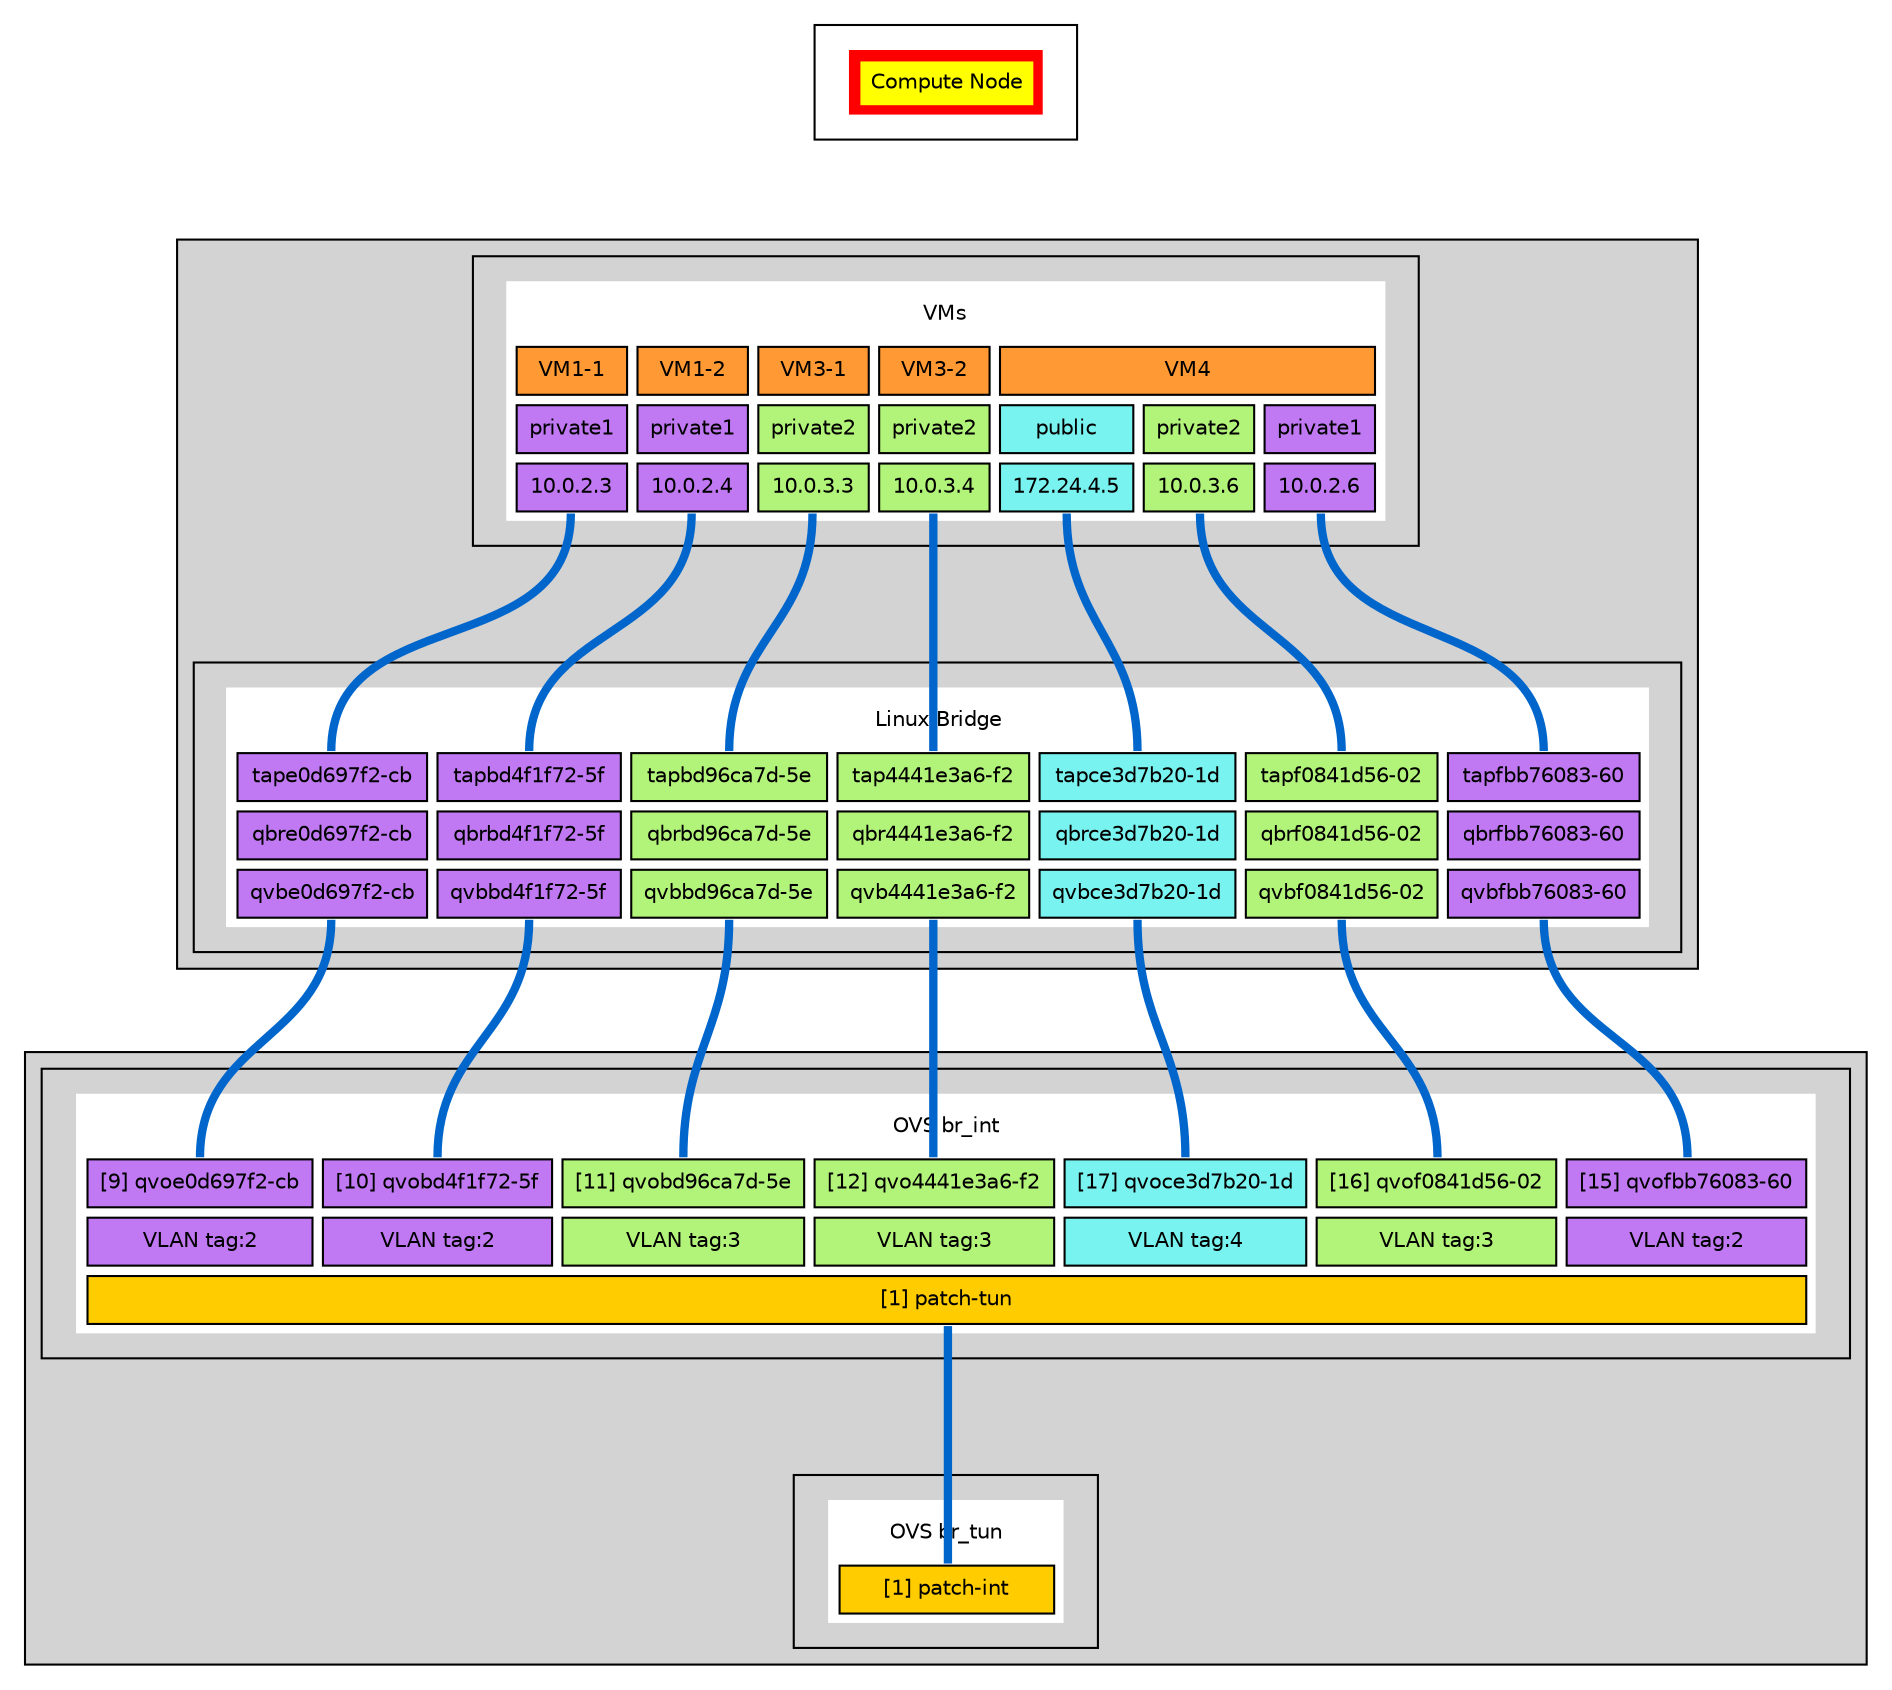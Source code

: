 digraph DON_compute {
graph [fontsize=10 fontname="Helvetica"];
node [fontsize=10 fontname="Helvetica"];
rankdir = TB;
ranksep = 1;
concentrate = true;
compound = true;
edge [dir=none]

subgraph cluster_ComputeNode {
ComputeNode [ shape = plaintext, label = <
<TABLE BORDER="0" CELLBORDER="1" CELLSPACING="5" CELLPADDING="5" BGCOLOR="red">
<TR>
<TD COLSPAN="1" BORDER="0" BGCOLOR="yellow" PORT="ComputeNode">Compute Node</TD>
</TR>
</TABLE>>];

}

subgraph cluster_Nova {
style=filled
subgraph cluster_VMs {
VMs [ shape = plaintext, label = <
<TABLE BORDER="0" CELLBORDER="1" CELLSPACING="5" CELLPADDING="5" BGCOLOR="white">
<TR>
<TD COLSPAN="7" BORDER="0" BGCOLOR="white" PORT="VMs">VMs</TD>
</TR>
<TR>
<TD ROWSPAN="1" COLSPAN="1" BGCOLOR="#ff9933">VM1-1</TD>
<TD ROWSPAN="1" COLSPAN="1" BGCOLOR="#ff9933">VM1-2</TD>
<TD ROWSPAN="1" COLSPAN="1" BGCOLOR="#ff9933">VM3-1</TD>
<TD ROWSPAN="1" COLSPAN="1" BGCOLOR="#ff9933">VM3-2</TD>
<TD ROWSPAN="1" COLSPAN="3" BGCOLOR="#ff9933">VM4</TD>
</TR>
<TR>
<TD ROWSPAN="1" COLSPAN="1" BGCOLOR="#c079f3">private1</TD>
<TD ROWSPAN="1" COLSPAN="1" BGCOLOR="#c079f3">private1</TD>
<TD ROWSPAN="1" COLSPAN="1" BGCOLOR="#b2f379">private2</TD>
<TD ROWSPAN="1" COLSPAN="1" BGCOLOR="#b2f379">private2</TD>
<TD ROWSPAN="1" COLSPAN="1" BGCOLOR="#79f3ef">public</TD>
<TD ROWSPAN="1" COLSPAN="1" BGCOLOR="#b2f379">private2</TD>
<TD ROWSPAN="1" COLSPAN="1" BGCOLOR="#c079f3">private1</TD>
</TR>
<TR>
<TD ROWSPAN="1" COLSPAN="1" BGCOLOR="#c079f3" PORT="10023">10.0.2.3</TD>
<TD ROWSPAN="1" COLSPAN="1" BGCOLOR="#c079f3" PORT="10024">10.0.2.4</TD>
<TD ROWSPAN="1" COLSPAN="1" BGCOLOR="#b2f379" PORT="10033">10.0.3.3</TD>
<TD ROWSPAN="1" COLSPAN="1" BGCOLOR="#b2f379" PORT="10034">10.0.3.4</TD>
<TD ROWSPAN="1" COLSPAN="1" BGCOLOR="#79f3ef" PORT="1722445">172.24.4.5</TD>
<TD ROWSPAN="1" COLSPAN="1" BGCOLOR="#b2f379" PORT="10036">10.0.3.6</TD>
<TD ROWSPAN="1" COLSPAN="1" BGCOLOR="#c079f3" PORT="10026">10.0.2.6</TD>
</TR>
</TABLE>>];

}

subgraph cluster_LinuxBridge {
LinuxBridge [ shape = plaintext, label = <
<TABLE BORDER="0" CELLBORDER="1" CELLSPACING="5" CELLPADDING="5" BGCOLOR="white">
<TR>
<TD COLSPAN="7" BORDER="0" BGCOLOR="white" PORT="LinuxBridge">Linux Bridge</TD>
</TR>
<TR>
<TD ROWSPAN="1" COLSPAN="1" BGCOLOR="#c079f3" PORT="tape0d697f2_cb">tape0d697f2-cb</TD>
<TD ROWSPAN="1" COLSPAN="1" BGCOLOR="#c079f3" PORT="tapbd4f1f72_5f">tapbd4f1f72-5f</TD>
<TD ROWSPAN="1" COLSPAN="1" BGCOLOR="#b2f379" PORT="tapbd96ca7d_5e">tapbd96ca7d-5e</TD>
<TD ROWSPAN="1" COLSPAN="1" BGCOLOR="#b2f379" PORT="tap4441e3a6_f2">tap4441e3a6-f2</TD>
<TD ROWSPAN="1" COLSPAN="1" BGCOLOR="#79f3ef" PORT="tapce3d7b20_1d">tapce3d7b20-1d</TD>
<TD ROWSPAN="1" COLSPAN="1" BGCOLOR="#b2f379" PORT="tapf0841d56_02">tapf0841d56-02</TD>
<TD ROWSPAN="1" COLSPAN="1" BGCOLOR="#c079f3" PORT="tapfbb76083_60">tapfbb76083-60</TD>
</TR>
<TR>
<TD ROWSPAN="1" COLSPAN="1" BGCOLOR="#c079f3" PORT="qbre0d697f2_cb">qbre0d697f2-cb</TD>
<TD ROWSPAN="1" COLSPAN="1" BGCOLOR="#c079f3" PORT="qbrbd4f1f72_5f">qbrbd4f1f72-5f</TD>
<TD ROWSPAN="1" COLSPAN="1" BGCOLOR="#b2f379" PORT="qbrbd96ca7d_5e">qbrbd96ca7d-5e</TD>
<TD ROWSPAN="1" COLSPAN="1" BGCOLOR="#b2f379" PORT="qbr4441e3a6_f2">qbr4441e3a6-f2</TD>
<TD ROWSPAN="1" COLSPAN="1" BGCOLOR="#79f3ef" PORT="qbrce3d7b20_1d">qbrce3d7b20-1d</TD>
<TD ROWSPAN="1" COLSPAN="1" BGCOLOR="#b2f379" PORT="qbrf0841d56_02">qbrf0841d56-02</TD>
<TD ROWSPAN="1" COLSPAN="1" BGCOLOR="#c079f3" PORT="qbrfbb76083_60">qbrfbb76083-60</TD>
</TR>
<TR>
<TD ROWSPAN="1" COLSPAN="1" BGCOLOR="#c079f3" PORT="qvbe0d697f2_cb">qvbe0d697f2-cb</TD>
<TD ROWSPAN="1" COLSPAN="1" BGCOLOR="#c079f3" PORT="qvbbd4f1f72_5f">qvbbd4f1f72-5f</TD>
<TD ROWSPAN="1" COLSPAN="1" BGCOLOR="#b2f379" PORT="qvbbd96ca7d_5e">qvbbd96ca7d-5e</TD>
<TD ROWSPAN="1" COLSPAN="1" BGCOLOR="#b2f379" PORT="qvb4441e3a6_f2">qvb4441e3a6-f2</TD>
<TD ROWSPAN="1" COLSPAN="1" BGCOLOR="#79f3ef" PORT="qvbce3d7b20_1d">qvbce3d7b20-1d</TD>
<TD ROWSPAN="1" COLSPAN="1" BGCOLOR="#b2f379" PORT="qvbf0841d56_02">qvbf0841d56-02</TD>
<TD ROWSPAN="1" COLSPAN="1" BGCOLOR="#c079f3" PORT="qvbfbb76083_60">qvbfbb76083-60</TD>
</TR>
</TABLE>>];

}

}

subgraph cluster_OVS {
style=filled
subgraph cluster_compute_br_int {
compute_br_int [ shape = plaintext, label = <
<TABLE BORDER="0" CELLBORDER="1" CELLSPACING="5" CELLPADDING="5" BGCOLOR="white">
<TR>
<TD COLSPAN="7" BORDER="0" BGCOLOR="white" PORT="OVSbr_int">OVS br_int</TD>
</TR>
<TR>
<TD ROWSPAN="1" COLSPAN="1" BGCOLOR="#c079f3" PORT="qvoe0d697f2_cb">[9] qvoe0d697f2-cb</TD>
<TD ROWSPAN="1" COLSPAN="1" BGCOLOR="#c079f3" PORT="qvobd4f1f72_5f">[10] qvobd4f1f72-5f</TD>
<TD ROWSPAN="1" COLSPAN="1" BGCOLOR="#b2f379" PORT="qvobd96ca7d_5e">[11] qvobd96ca7d-5e</TD>
<TD ROWSPAN="1" COLSPAN="1" BGCOLOR="#b2f379" PORT="qvo4441e3a6_f2">[12] qvo4441e3a6-f2</TD>
<TD ROWSPAN="1" COLSPAN="1" BGCOLOR="#79f3ef" PORT="qvoce3d7b20_1d">[17] qvoce3d7b20-1d</TD>
<TD ROWSPAN="1" COLSPAN="1" BGCOLOR="#b2f379" PORT="qvof0841d56_02">[16] qvof0841d56-02</TD>
<TD ROWSPAN="1" COLSPAN="1" BGCOLOR="#c079f3" PORT="qvofbb76083_60">[15] qvofbb76083-60</TD>
</TR>
<TR>
<TD ROWSPAN="1" COLSPAN="1" BGCOLOR="#c079f3" PORT="qvoe0d697f2_cbtag_2">VLAN tag:2</TD>
<TD ROWSPAN="1" COLSPAN="1" BGCOLOR="#c079f3" PORT="qvobd4f1f72_5ftag_2">VLAN tag:2</TD>
<TD ROWSPAN="1" COLSPAN="1" BGCOLOR="#b2f379" PORT="qvobd96ca7d_5etag_3">VLAN tag:3</TD>
<TD ROWSPAN="1" COLSPAN="1" BGCOLOR="#b2f379" PORT="qvo4441e3a6_f2tag_3">VLAN tag:3</TD>
<TD ROWSPAN="1" COLSPAN="1" BGCOLOR="#79f3ef" PORT="qvoce3d7b20_1dtag_4">VLAN tag:4</TD>
<TD ROWSPAN="1" COLSPAN="1" BGCOLOR="#b2f379" PORT="qvof0841d56_02tag_3">VLAN tag:3</TD>
<TD ROWSPAN="1" COLSPAN="1" BGCOLOR="#c079f3" PORT="qvofbb76083_60tag_2">VLAN tag:2</TD>
</TR>
<TR>
<TD ROWSPAN="1" COLSPAN="7" BGCOLOR="#ffcc00" PORT="patch_tun">[1] patch-tun</TD>
</TR>
</TABLE>>];

}

subgraph cluster_compute_br_tun {
compute_br_tun [ shape = plaintext, label = <
<TABLE BORDER="0" CELLBORDER="1" CELLSPACING="5" CELLPADDING="5" BGCOLOR="white">
<TR>
<TD COLSPAN="7" BORDER="0" BGCOLOR="white" PORT="OVSbr_tun">OVS br_tun</TD>
</TR>
<TR>
<TD ROWSPAN="1" COLSPAN="7" BGCOLOR="#ffcc00" PORT="patch_int">[1] patch-int</TD>
</TR>
</TABLE>>];

}

}

ComputeNode:s -> VMs:n [color = "#0066cc", penwidth = "4", style="invis"]
VMs:10023:s -> LinuxBridge:tape0d697f2_cb:n [color = "#0066cc", penwidth = "4"]
VMs:10024:s -> LinuxBridge:tapbd4f1f72_5f:n [color = "#0066cc", penwidth = "4"]
VMs:10033:s -> LinuxBridge:tapbd96ca7d_5e:n [color = "#0066cc", penwidth = "4"]
VMs:10034:s -> LinuxBridge:tap4441e3a6_f2:n [color = "#0066cc", penwidth = "4"]
VMs:1722445:s -> LinuxBridge:tapce3d7b20_1d:n [color = "#0066cc", penwidth = "4"]
VMs:10036:s -> LinuxBridge:tapf0841d56_02:n [color = "#0066cc", penwidth = "4"]
VMs:10026:s -> LinuxBridge:tapfbb76083_60:n [color = "#0066cc", penwidth = "4"]
LinuxBridge:qvbe0d697f2_cb:s -> compute_br_int:qvoe0d697f2_cb:n [color = "#0066cc", penwidth = "4"]
LinuxBridge:qvbbd4f1f72_5f:s -> compute_br_int:qvobd4f1f72_5f:n [color = "#0066cc", penwidth = "4"]
LinuxBridge:qvbbd96ca7d_5e:s -> compute_br_int:qvobd96ca7d_5e:n [color = "#0066cc", penwidth = "4"]
LinuxBridge:qvb4441e3a6_f2:s -> compute_br_int:qvo4441e3a6_f2:n [color = "#0066cc", penwidth = "4"]
LinuxBridge:qvbce3d7b20_1d:s -> compute_br_int:qvoce3d7b20_1d:n [color = "#0066cc", penwidth = "4"]
LinuxBridge:qvbf0841d56_02:s -> compute_br_int:qvof0841d56_02:n [color = "#0066cc", penwidth = "4"]
LinuxBridge:qvbfbb76083_60:s -> compute_br_int:qvofbb76083_60:n [color = "#0066cc", penwidth = "4"]
compute_br_int:patch_tun:s -> compute_br_tun:patch_int:n [color = "#0066cc", penwidth = "4"]

}

